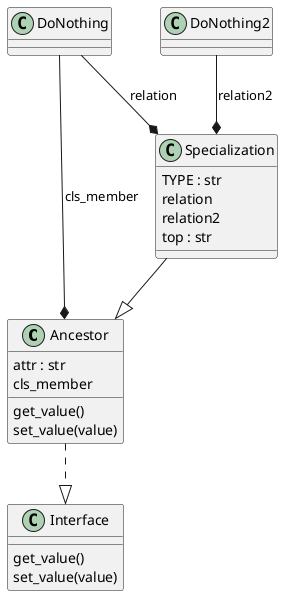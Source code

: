 @startuml classes_No_Name
set namespaceSeparator none
class "Ancestor" as data.clientmodule_test.Ancestor {
attr : str
cls_member

get_value()
set_value(value)
}
class "DoNothing" as data.suppliermodule_test.DoNothing {

}
class "DoNothing2" as data.suppliermodule_test.DoNothing2 {

}
class "Interface" as data.suppliermodule_test.Interface {


get_value()
set_value(value)
}
class "Specialization" as data.clientmodule_test.Specialization {
TYPE : str
relation
relation2
top : str
}
data.clientmodule_test.Specialization --|> data.clientmodule_test.Ancestor
data.clientmodule_test.Ancestor ..|> data.suppliermodule_test.Interface
data.suppliermodule_test.DoNothing --* data.clientmodule_test.Ancestor : cls_member
data.suppliermodule_test.DoNothing --* data.clientmodule_test.Specialization : relation
data.suppliermodule_test.DoNothing2 --* data.clientmodule_test.Specialization : relation2
@enduml
